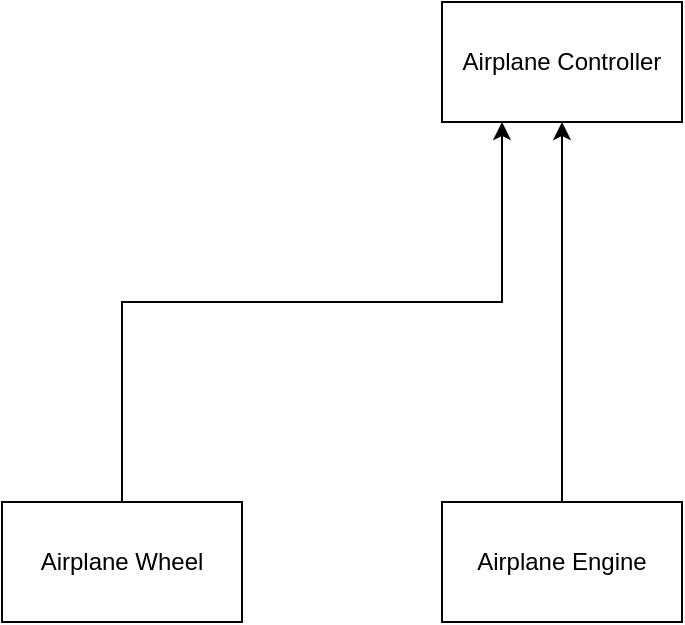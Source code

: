 <mxfile version="17.4.5" type="github">
  <diagram id="8GUxv8y8vLQ_6xpffSTa" name="Page-1">
    <mxGraphModel dx="868" dy="482" grid="1" gridSize="10" guides="1" tooltips="1" connect="1" arrows="1" fold="1" page="1" pageScale="1" pageWidth="850" pageHeight="1100" math="0" shadow="0">
      <root>
        <mxCell id="0" />
        <mxCell id="1" parent="0" />
        <mxCell id="Zygq7YKWgDEY5hY0uwO1-1" value="Airplane Controller" style="rounded=0;whiteSpace=wrap;html=1;" vertex="1" parent="1">
          <mxGeometry x="350" y="90" width="120" height="60" as="geometry" />
        </mxCell>
        <mxCell id="Zygq7YKWgDEY5hY0uwO1-5" style="edgeStyle=orthogonalEdgeStyle;rounded=0;orthogonalLoop=1;jettySize=auto;html=1;entryX=0.5;entryY=1;entryDx=0;entryDy=0;" edge="1" parent="1" source="Zygq7YKWgDEY5hY0uwO1-2" target="Zygq7YKWgDEY5hY0uwO1-1">
          <mxGeometry relative="1" as="geometry" />
        </mxCell>
        <mxCell id="Zygq7YKWgDEY5hY0uwO1-2" value="Airplane Engine" style="rounded=0;whiteSpace=wrap;html=1;" vertex="1" parent="1">
          <mxGeometry x="350" y="340" width="120" height="60" as="geometry" />
        </mxCell>
        <mxCell id="Zygq7YKWgDEY5hY0uwO1-4" style="edgeStyle=orthogonalEdgeStyle;rounded=0;orthogonalLoop=1;jettySize=auto;html=1;entryX=0.25;entryY=1;entryDx=0;entryDy=0;" edge="1" parent="1" source="Zygq7YKWgDEY5hY0uwO1-3" target="Zygq7YKWgDEY5hY0uwO1-1">
          <mxGeometry relative="1" as="geometry">
            <Array as="points">
              <mxPoint x="190" y="240" />
              <mxPoint x="380" y="240" />
            </Array>
          </mxGeometry>
        </mxCell>
        <mxCell id="Zygq7YKWgDEY5hY0uwO1-3" value="Airplane Wheel" style="rounded=0;whiteSpace=wrap;html=1;" vertex="1" parent="1">
          <mxGeometry x="130" y="340" width="120" height="60" as="geometry" />
        </mxCell>
      </root>
    </mxGraphModel>
  </diagram>
</mxfile>

